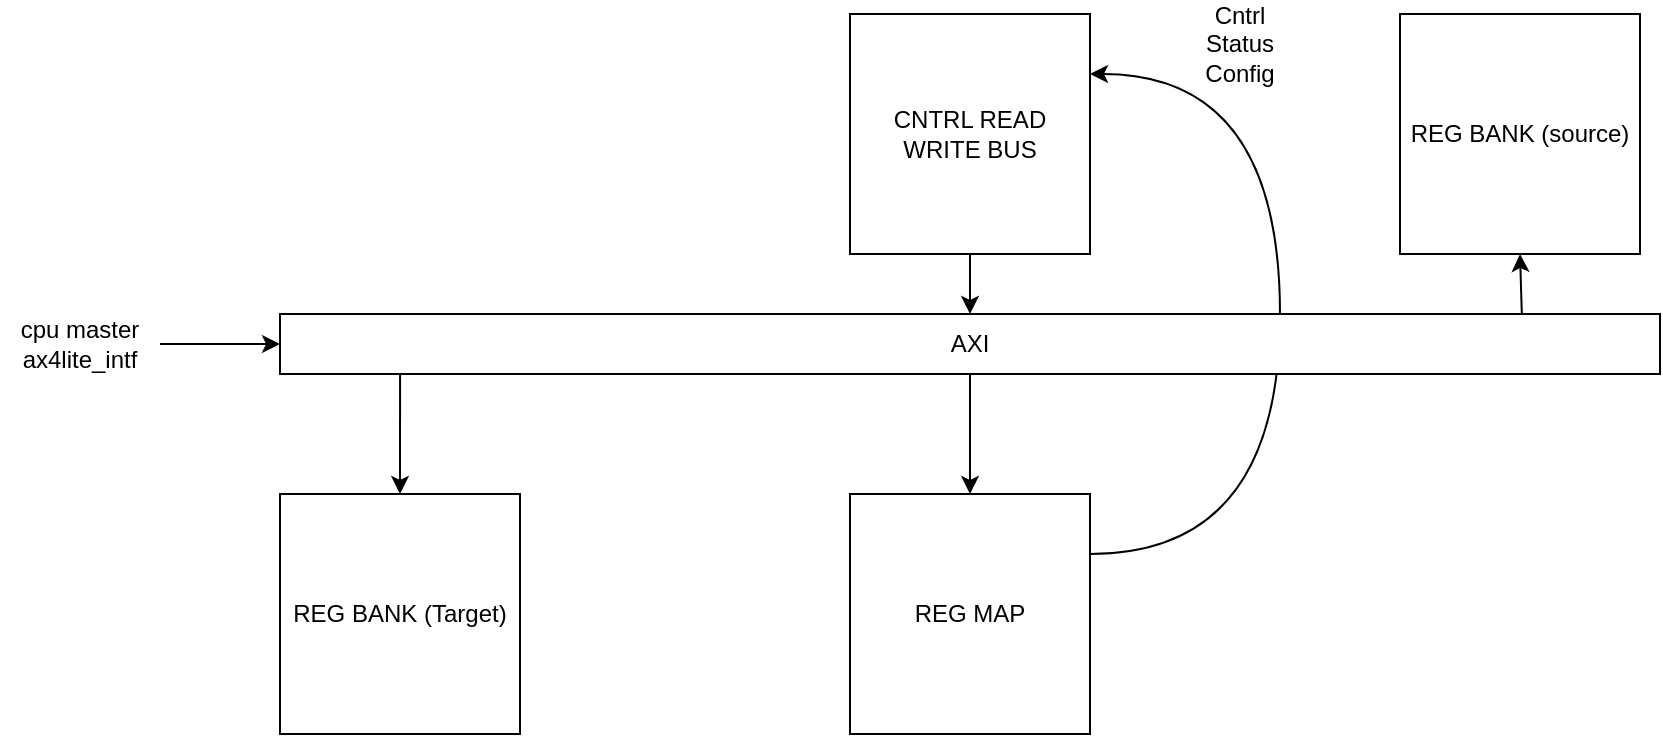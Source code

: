 <mxfile>
    <diagram id="bE_YgAJlCR1DSk4bdW7v" name="Page-1">
        <mxGraphModel dx="588" dy="508" grid="1" gridSize="10" guides="1" tooltips="1" connect="1" arrows="1" fold="1" page="1" pageScale="1" pageWidth="850" pageHeight="1100" math="0" shadow="0">
            <root>
                <mxCell id="0"/>
                <mxCell id="1" parent="0"/>
                <mxCell id="2" value="REG BANK (Target)" style="whiteSpace=wrap;html=1;" parent="1" vertex="1">
                    <mxGeometry x="200" y="360" width="120" height="120" as="geometry"/>
                </mxCell>
                <mxCell id="12" style="edgeStyle=orthogonalEdgeStyle;html=1;exitX=1;exitY=0.25;exitDx=0;exitDy=0;entryX=1;entryY=0.25;entryDx=0;entryDy=0;curved=1;" parent="1" source="3" target="5" edge="1">
                    <mxGeometry relative="1" as="geometry">
                        <Array as="points">
                            <mxPoint x="700" y="390"/>
                            <mxPoint x="700" y="150"/>
                        </Array>
                    </mxGeometry>
                </mxCell>
                <mxCell id="3" value="REG MAP" style="whiteSpace=wrap;html=1;" parent="1" vertex="1">
                    <mxGeometry x="485" y="360" width="120" height="120" as="geometry"/>
                </mxCell>
                <mxCell id="4" value="REG BANK (source)" style="whiteSpace=wrap;html=1;" parent="1" vertex="1">
                    <mxGeometry x="760" y="120" width="120" height="120" as="geometry"/>
                </mxCell>
                <mxCell id="8" style="edgeStyle=none;html=1;exitX=0.5;exitY=1;exitDx=0;exitDy=0;entryX=0.5;entryY=0;entryDx=0;entryDy=0;" parent="1" source="5" target="7" edge="1">
                    <mxGeometry relative="1" as="geometry"/>
                </mxCell>
                <mxCell id="5" value="CNTRL READ WRITE BUS" style="whiteSpace=wrap;html=1;" parent="1" vertex="1">
                    <mxGeometry x="485" y="120" width="120" height="120" as="geometry"/>
                </mxCell>
                <mxCell id="9" style="edgeStyle=none;html=1;exitX=0.5;exitY=1;exitDx=0;exitDy=0;entryX=0.5;entryY=0;entryDx=0;entryDy=0;" parent="1" source="7" target="3" edge="1">
                    <mxGeometry relative="1" as="geometry"/>
                </mxCell>
                <mxCell id="10" style="edgeStyle=none;html=1;exitX=0.9;exitY=0.1;exitDx=0;exitDy=0;entryX=0.5;entryY=1;entryDx=0;entryDy=0;exitPerimeter=0;" parent="1" source="7" target="4" edge="1">
                    <mxGeometry relative="1" as="geometry"/>
                </mxCell>
                <mxCell id="11" style="edgeStyle=none;html=1;exitX=0.087;exitY=1;exitDx=0;exitDy=0;entryX=0.5;entryY=0;entryDx=0;entryDy=0;exitPerimeter=0;" parent="1" source="7" target="2" edge="1">
                    <mxGeometry relative="1" as="geometry"/>
                </mxCell>
                <mxCell id="7" value="AXI" style="whiteSpace=wrap;html=1;" parent="1" vertex="1">
                    <mxGeometry x="200" y="270" width="690" height="30" as="geometry"/>
                </mxCell>
                <mxCell id="13" value="Cntrl Status Config" style="text;strokeColor=none;align=center;fillColor=none;html=1;verticalAlign=middle;whiteSpace=wrap;rounded=0;" parent="1" vertex="1">
                    <mxGeometry x="650" y="120" width="60" height="30" as="geometry"/>
                </mxCell>
                <mxCell id="17" style="edgeStyle=none;html=1;entryX=0;entryY=0.5;entryDx=0;entryDy=0;" edge="1" parent="1" source="16" target="7">
                    <mxGeometry relative="1" as="geometry"/>
                </mxCell>
                <mxCell id="16" value="cpu master ax4lite_intf" style="text;strokeColor=none;align=center;fillColor=none;html=1;verticalAlign=middle;whiteSpace=wrap;rounded=0;" vertex="1" parent="1">
                    <mxGeometry x="60" y="265" width="80" height="40" as="geometry"/>
                </mxCell>
            </root>
        </mxGraphModel>
    </diagram>
</mxfile>